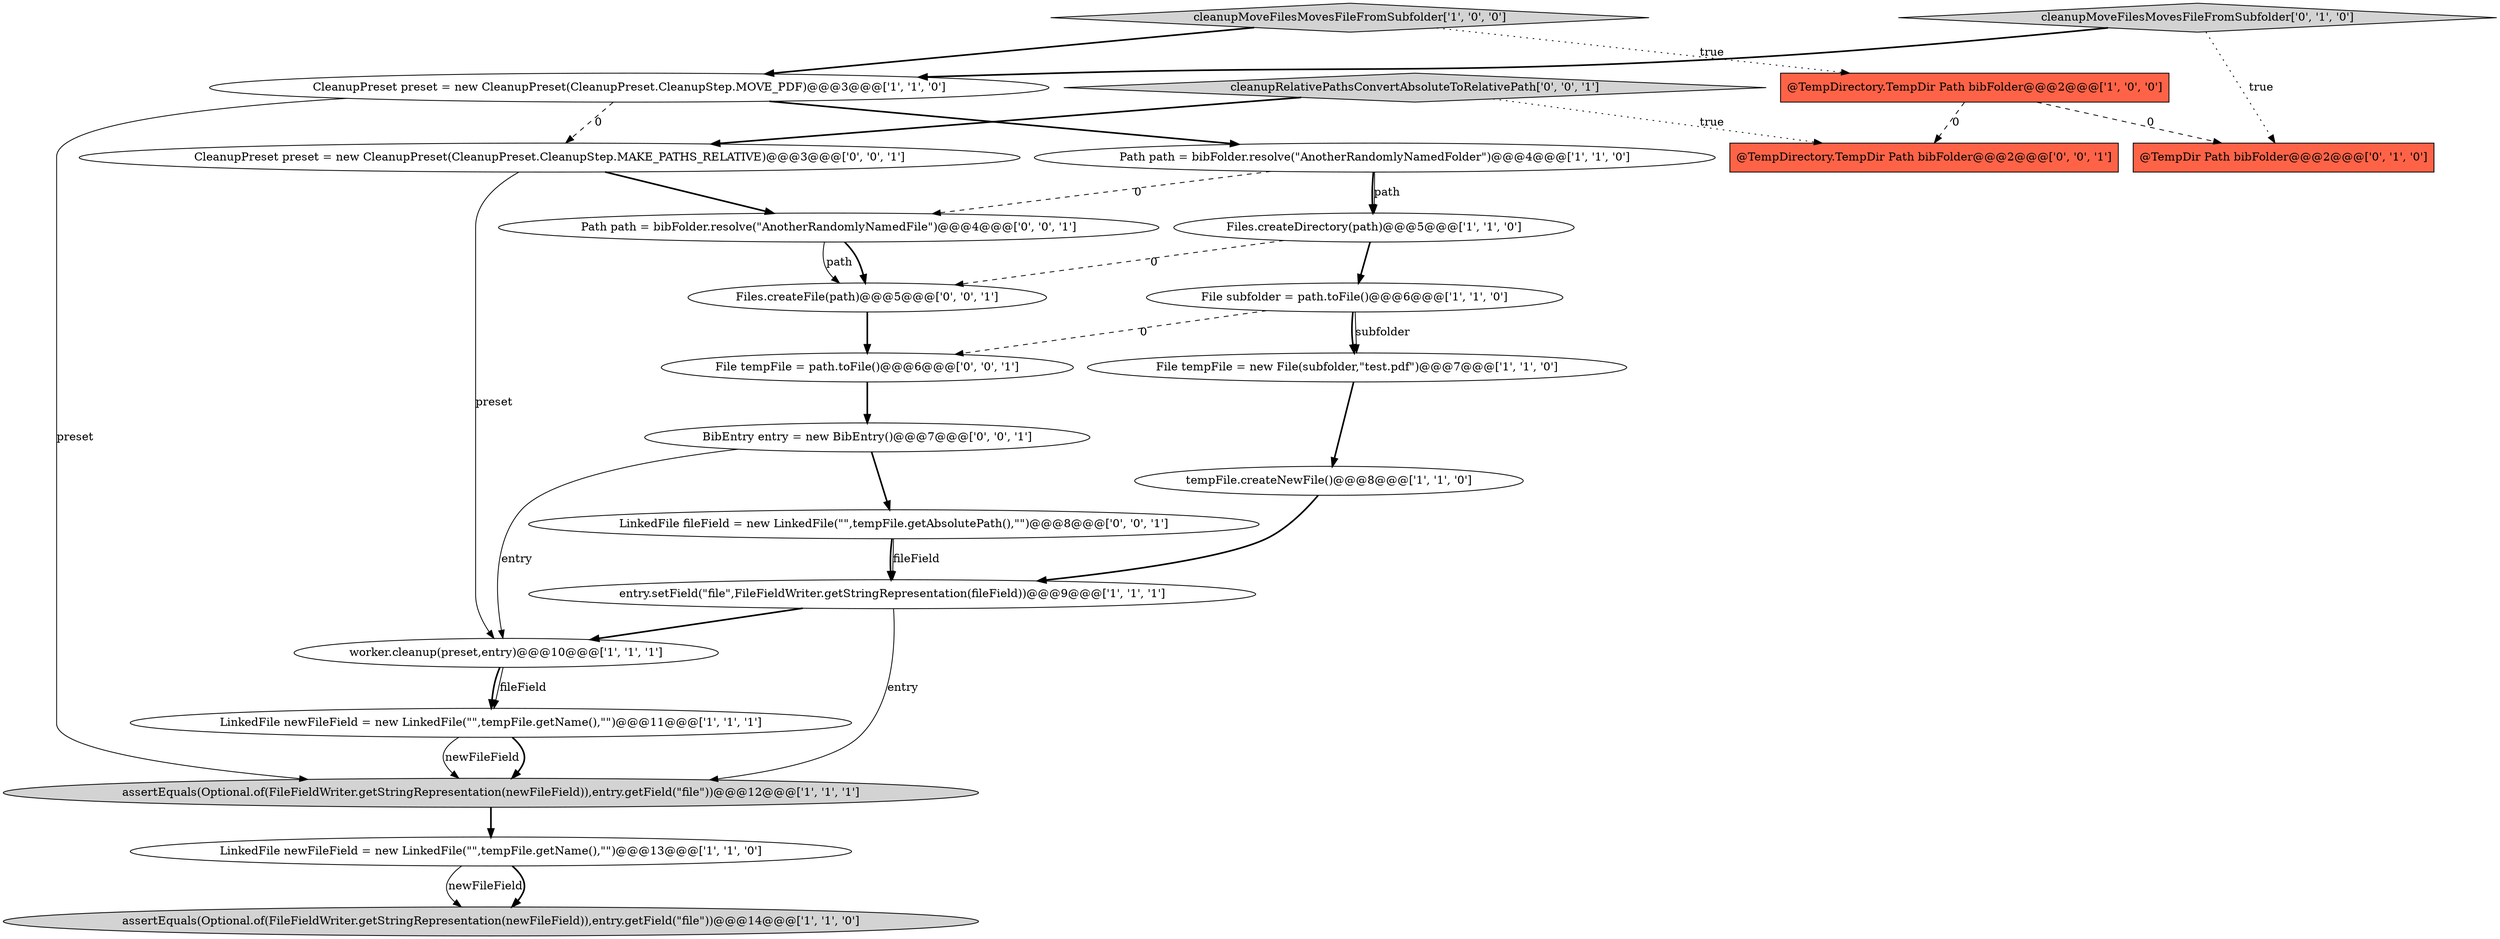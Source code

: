 digraph {
17 [style = filled, label = "Files.createFile(path)@@@5@@@['0', '0', '1']", fillcolor = white, shape = ellipse image = "AAA0AAABBB3BBB"];
8 [style = filled, label = "Path path = bibFolder.resolve(\"AnotherRandomlyNamedFolder\")@@@4@@@['1', '1', '0']", fillcolor = white, shape = ellipse image = "AAA0AAABBB1BBB"];
13 [style = filled, label = "Files.createDirectory(path)@@@5@@@['1', '1', '0']", fillcolor = white, shape = ellipse image = "AAA0AAABBB1BBB"];
20 [style = filled, label = "Path path = bibFolder.resolve(\"AnotherRandomlyNamedFile\")@@@4@@@['0', '0', '1']", fillcolor = white, shape = ellipse image = "AAA0AAABBB3BBB"];
22 [style = filled, label = "@TempDirectory.TempDir Path bibFolder@@@2@@@['0', '0', '1']", fillcolor = tomato, shape = box image = "AAA0AAABBB3BBB"];
6 [style = filled, label = "assertEquals(Optional.of(FileFieldWriter.getStringRepresentation(newFileField)),entry.getField(\"file\"))@@@14@@@['1', '1', '0']", fillcolor = lightgray, shape = ellipse image = "AAA0AAABBB1BBB"];
1 [style = filled, label = "@TempDirectory.TempDir Path bibFolder@@@2@@@['1', '0', '0']", fillcolor = tomato, shape = box image = "AAA1AAABBB1BBB"];
16 [style = filled, label = "CleanupPreset preset = new CleanupPreset(CleanupPreset.CleanupStep.MAKE_PATHS_RELATIVE)@@@3@@@['0', '0', '1']", fillcolor = white, shape = ellipse image = "AAA0AAABBB3BBB"];
3 [style = filled, label = "entry.setField(\"file\",FileFieldWriter.getStringRepresentation(fileField))@@@9@@@['1', '1', '1']", fillcolor = white, shape = ellipse image = "AAA0AAABBB1BBB"];
2 [style = filled, label = "CleanupPreset preset = new CleanupPreset(CleanupPreset.CleanupStep.MOVE_PDF)@@@3@@@['1', '1', '0']", fillcolor = white, shape = ellipse image = "AAA0AAABBB1BBB"];
21 [style = filled, label = "BibEntry entry = new BibEntry()@@@7@@@['0', '0', '1']", fillcolor = white, shape = ellipse image = "AAA0AAABBB3BBB"];
23 [style = filled, label = "cleanupRelativePathsConvertAbsoluteToRelativePath['0', '0', '1']", fillcolor = lightgray, shape = diamond image = "AAA0AAABBB3BBB"];
0 [style = filled, label = "File subfolder = path.toFile()@@@6@@@['1', '1', '0']", fillcolor = white, shape = ellipse image = "AAA0AAABBB1BBB"];
12 [style = filled, label = "assertEquals(Optional.of(FileFieldWriter.getStringRepresentation(newFileField)),entry.getField(\"file\"))@@@12@@@['1', '1', '1']", fillcolor = lightgray, shape = ellipse image = "AAA0AAABBB1BBB"];
4 [style = filled, label = "LinkedFile newFileField = new LinkedFile(\"\",tempFile.getName(),\"\")@@@11@@@['1', '1', '1']", fillcolor = white, shape = ellipse image = "AAA0AAABBB1BBB"];
9 [style = filled, label = "tempFile.createNewFile()@@@8@@@['1', '1', '0']", fillcolor = white, shape = ellipse image = "AAA0AAABBB1BBB"];
19 [style = filled, label = "LinkedFile fileField = new LinkedFile(\"\",tempFile.getAbsolutePath(),\"\")@@@8@@@['0', '0', '1']", fillcolor = white, shape = ellipse image = "AAA0AAABBB3BBB"];
18 [style = filled, label = "File tempFile = path.toFile()@@@6@@@['0', '0', '1']", fillcolor = white, shape = ellipse image = "AAA0AAABBB3BBB"];
14 [style = filled, label = "@TempDir Path bibFolder@@@2@@@['0', '1', '0']", fillcolor = tomato, shape = box image = "AAA1AAABBB2BBB"];
10 [style = filled, label = "cleanupMoveFilesMovesFileFromSubfolder['1', '0', '0']", fillcolor = lightgray, shape = diamond image = "AAA0AAABBB1BBB"];
5 [style = filled, label = "LinkedFile newFileField = new LinkedFile(\"\",tempFile.getName(),\"\")@@@13@@@['1', '1', '0']", fillcolor = white, shape = ellipse image = "AAA0AAABBB1BBB"];
11 [style = filled, label = "worker.cleanup(preset,entry)@@@10@@@['1', '1', '1']", fillcolor = white, shape = ellipse image = "AAA0AAABBB1BBB"];
7 [style = filled, label = "File tempFile = new File(subfolder,\"test.pdf\")@@@7@@@['1', '1', '0']", fillcolor = white, shape = ellipse image = "AAA0AAABBB1BBB"];
15 [style = filled, label = "cleanupMoveFilesMovesFileFromSubfolder['0', '1', '0']", fillcolor = lightgray, shape = diamond image = "AAA0AAABBB2BBB"];
15->2 [style = bold, label=""];
23->16 [style = bold, label=""];
20->17 [style = bold, label=""];
20->17 [style = solid, label="path"];
12->5 [style = bold, label=""];
21->19 [style = bold, label=""];
23->22 [style = dotted, label="true"];
1->14 [style = dashed, label="0"];
11->4 [style = solid, label="fileField"];
11->4 [style = bold, label=""];
8->20 [style = dashed, label="0"];
3->11 [style = bold, label=""];
19->3 [style = solid, label="fileField"];
13->17 [style = dashed, label="0"];
16->11 [style = solid, label="preset"];
15->14 [style = dotted, label="true"];
8->13 [style = solid, label="path"];
1->22 [style = dashed, label="0"];
2->12 [style = solid, label="preset"];
0->7 [style = bold, label=""];
5->6 [style = solid, label="newFileField"];
7->9 [style = bold, label=""];
0->7 [style = solid, label="subfolder"];
5->6 [style = bold, label=""];
2->16 [style = dashed, label="0"];
4->12 [style = bold, label=""];
9->3 [style = bold, label=""];
0->18 [style = dashed, label="0"];
4->12 [style = solid, label="newFileField"];
10->2 [style = bold, label=""];
21->11 [style = solid, label="entry"];
3->12 [style = solid, label="entry"];
10->1 [style = dotted, label="true"];
18->21 [style = bold, label=""];
16->20 [style = bold, label=""];
19->3 [style = bold, label=""];
17->18 [style = bold, label=""];
8->13 [style = bold, label=""];
2->8 [style = bold, label=""];
13->0 [style = bold, label=""];
}
